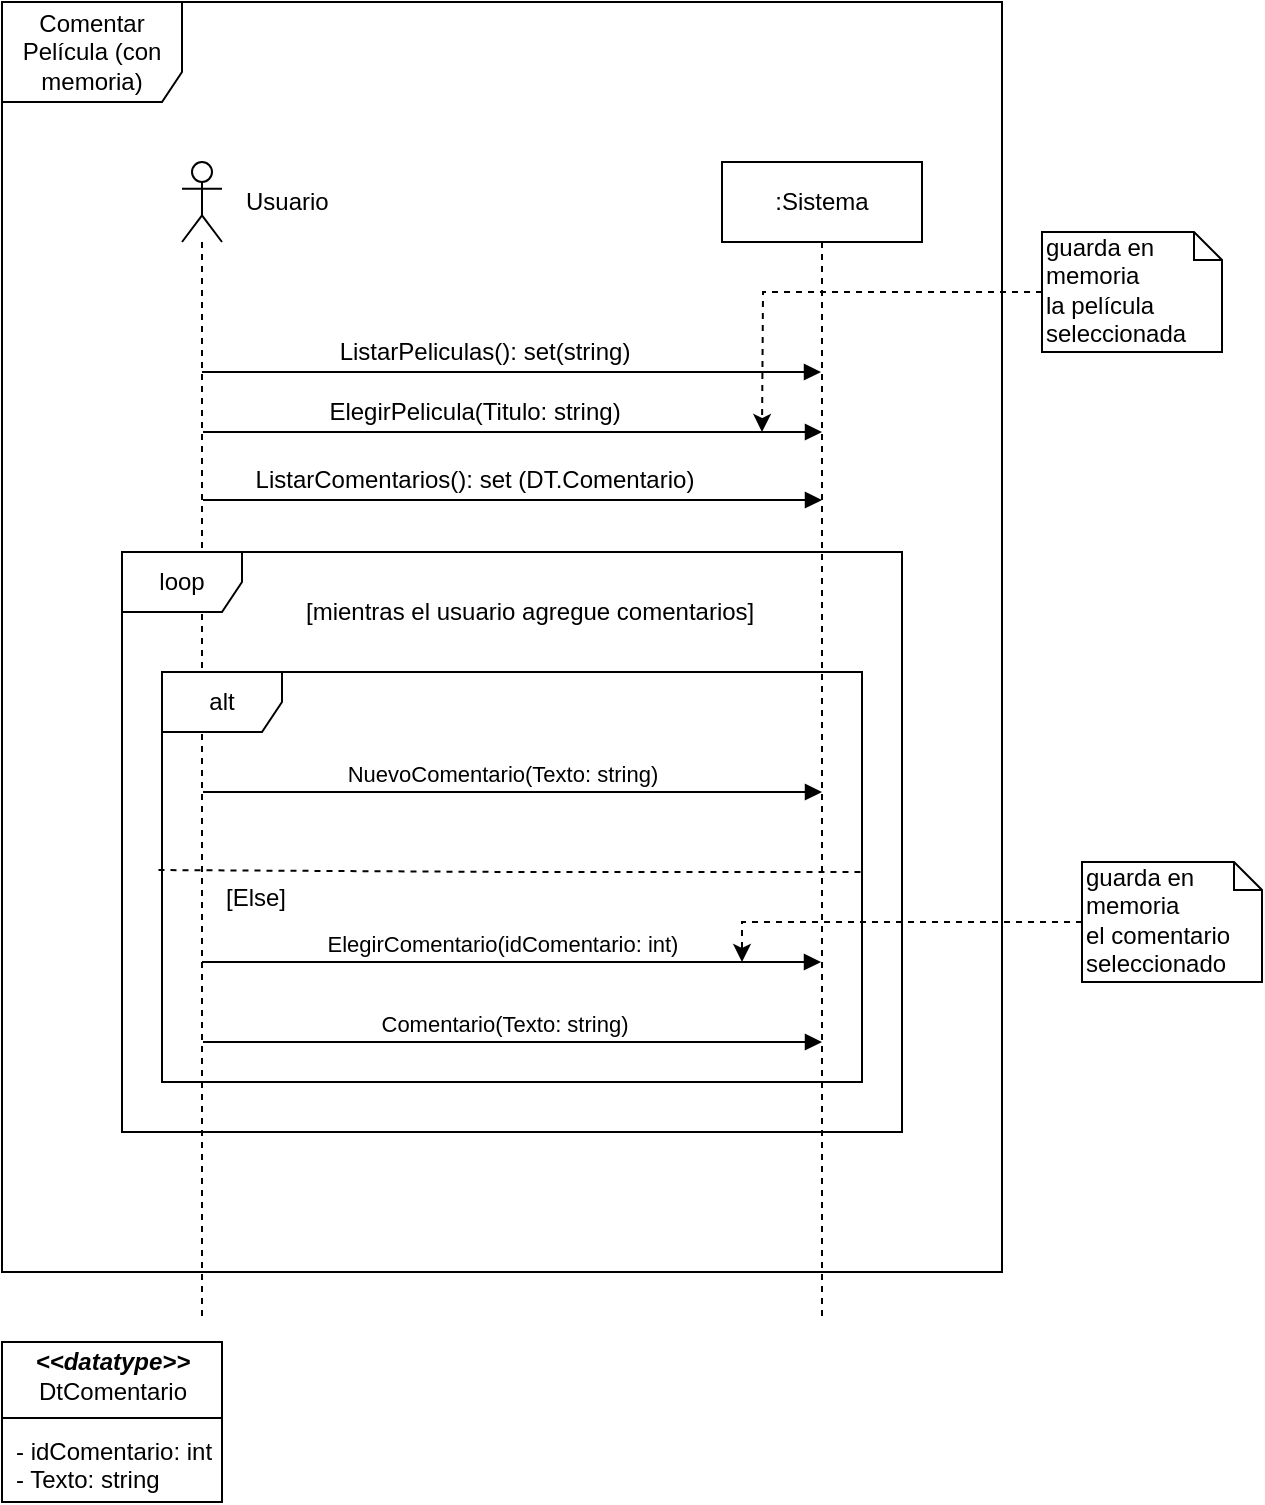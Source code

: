 <mxfile version="10.6.6" type="github"><diagram id="_4H6ZeoJ3ip5fPdCSFzs" name="Page-1"><mxGraphModel dx="895" dy="446" grid="1" gridSize="10" guides="1" tooltips="1" connect="1" arrows="1" fold="1" page="1" pageScale="1" pageWidth="827" pageHeight="1169" math="0" shadow="0"><root><mxCell id="0"/><mxCell id="1" parent="0"/><mxCell id="iHxkR88OcylTWUCXeoWt-1" value="Comentar Película (con memoria)" style="shape=umlFrame;whiteSpace=wrap;html=1;width=90;height=50;" parent="1" vertex="1"><mxGeometry x="80" y="30" width="500" height="635" as="geometry"/></mxCell><mxCell id="iHxkR88OcylTWUCXeoWt-13" value="" style="shape=umlLifeline;participant=umlActor;perimeter=lifelinePerimeter;whiteSpace=wrap;html=1;container=1;collapsible=0;recursiveResize=0;verticalAlign=top;spacingTop=36;labelBackgroundColor=#ffffff;outlineConnect=0;" parent="1" vertex="1"><mxGeometry x="170" y="110" width="20" height="580" as="geometry"/></mxCell><mxCell id="iHxkR88OcylTWUCXeoWt-14" value=":Sistema" style="shape=umlLifeline;perimeter=lifelinePerimeter;whiteSpace=wrap;html=1;container=1;collapsible=0;recursiveResize=0;outlineConnect=0;" parent="1" vertex="1"><mxGeometry x="440" y="110" width="100" height="580" as="geometry"/></mxCell><mxCell id="iHxkR88OcylTWUCXeoWt-15" value="" style="html=1;verticalAlign=bottom;endArrow=block;" parent="1" source="iHxkR88OcylTWUCXeoWt-13" target="iHxkR88OcylTWUCXeoWt-14" edge="1"><mxGeometry width="80" relative="1" as="geometry"><mxPoint x="180" y="285" as="sourcePoint"/><mxPoint x="260" y="285" as="targetPoint"/><Array as="points"><mxPoint x="340" y="215"/></Array></mxGeometry></mxCell><mxCell id="afRvSJXD5rGx_rxZjSp8-1" value="ListarPeliculas(): set(string)" style="text;html=1;resizable=0;points=[];align=center;verticalAlign=middle;labelBackgroundColor=#ffffff;" parent="iHxkR88OcylTWUCXeoWt-15" vertex="1" connectable="0"><mxGeometry x="-0.166" y="3" relative="1" as="geometry"><mxPoint x="11.5" y="-7" as="offset"/></mxGeometry></mxCell><mxCell id="iHxkR88OcylTWUCXeoWt-16" value="loop" style="shape=umlFrame;whiteSpace=wrap;html=1;" parent="1" vertex="1"><mxGeometry x="140" y="305" width="390" height="290" as="geometry"/></mxCell><mxCell id="iHxkR88OcylTWUCXeoWt-17" value="[mientras el usuario agregue comentarios]" style="text;html=1;resizable=0;points=[];autosize=1;align=left;verticalAlign=top;spacingTop=-4;" parent="1" vertex="1"><mxGeometry x="230" y="325" width="240" height="20" as="geometry"/></mxCell><mxCell id="iHxkR88OcylTWUCXeoWt-21" value="alt" style="shape=umlFrame;whiteSpace=wrap;html=1;" parent="1" vertex="1"><mxGeometry x="160" y="365" width="350" height="205" as="geometry"/></mxCell><mxCell id="iHxkR88OcylTWUCXeoWt-23" value="NuevoComentario(Texto: string)" style="html=1;verticalAlign=bottom;endArrow=block;" parent="1" edge="1"><mxGeometry x="-0.034" width="80" relative="1" as="geometry"><mxPoint x="180.5" y="425" as="sourcePoint"/><mxPoint x="490" y="425" as="targetPoint"/><Array as="points"/><mxPoint as="offset"/></mxGeometry></mxCell><mxCell id="iHxkR88OcylTWUCXeoWt-28" value="" style="edgeStyle=orthogonalEdgeStyle;rounded=0;orthogonalLoop=1;jettySize=auto;html=1;dashed=1;" parent="1" source="iHxkR88OcylTWUCXeoWt-27" edge="1"><mxGeometry relative="1" as="geometry"><mxPoint x="460" y="245" as="targetPoint"/><Array as="points"/></mxGeometry></mxCell><mxCell id="iHxkR88OcylTWUCXeoWt-27" value="&lt;div&gt;guarda en &lt;br&gt;&lt;/div&gt;&lt;div&gt;memoria &lt;br&gt;&lt;/div&gt;&lt;div&gt;la película seleccionada&lt;/div&gt;" style="shape=note;whiteSpace=wrap;html=1;size=14;verticalAlign=top;align=left;spacingTop=-6;" parent="1" vertex="1"><mxGeometry x="600" y="145" width="90" height="60" as="geometry"/></mxCell><mxCell id="iHxkR88OcylTWUCXeoWt-31" value="" style="edgeStyle=orthogonalEdgeStyle;rounded=0;orthogonalLoop=1;jettySize=auto;html=1;dashed=1;" parent="1" source="iHxkR88OcylTWUCXeoWt-32" edge="1"><mxGeometry relative="1" as="geometry"><mxPoint x="450" y="510" as="targetPoint"/><Array as="points"><mxPoint x="450" y="490"/></Array></mxGeometry></mxCell><mxCell id="iHxkR88OcylTWUCXeoWt-32" value="&lt;div&gt;guarda en &lt;br&gt;&lt;/div&gt;&lt;div&gt;memoria &lt;br&gt;&lt;/div&gt;&lt;div&gt;el comentario seleccionado&lt;br&gt;&lt;/div&gt;" style="shape=note;whiteSpace=wrap;html=1;size=14;verticalAlign=top;align=left;spacingTop=-6;" parent="1" vertex="1"><mxGeometry x="620" y="460" width="90" height="60" as="geometry"/></mxCell><mxCell id="afRvSJXD5rGx_rxZjSp8-3" value="" style="html=1;verticalAlign=bottom;endArrow=block;" parent="1" edge="1"><mxGeometry width="80" relative="1" as="geometry"><mxPoint x="180.5" y="245" as="sourcePoint"/><mxPoint x="490" y="245" as="targetPoint"/></mxGeometry></mxCell><mxCell id="afRvSJXD5rGx_rxZjSp8-4" value="ElegirPelicula(Titulo: string)" style="text;html=1;resizable=0;points=[];align=center;verticalAlign=middle;labelBackgroundColor=#ffffff;" parent="afRvSJXD5rGx_rxZjSp8-3" vertex="1" connectable="0"><mxGeometry x="-0.166" y="3" relative="1" as="geometry"><mxPoint x="6" y="-7" as="offset"/></mxGeometry></mxCell><mxCell id="afRvSJXD5rGx_rxZjSp8-5" value="" style="html=1;verticalAlign=bottom;endArrow=block;" parent="1" edge="1"><mxGeometry width="80" relative="1" as="geometry"><mxPoint x="180.5" y="279" as="sourcePoint"/><mxPoint x="490" y="279" as="targetPoint"/></mxGeometry></mxCell><mxCell id="afRvSJXD5rGx_rxZjSp8-6" value="ListarComentarios(): set (DT.Comentario)" style="text;html=1;resizable=0;points=[];align=center;verticalAlign=middle;labelBackgroundColor=#ffffff;" parent="afRvSJXD5rGx_rxZjSp8-5" vertex="1" connectable="0"><mxGeometry x="-0.166" y="3" relative="1" as="geometry"><mxPoint x="6" y="-7" as="offset"/></mxGeometry></mxCell><mxCell id="afRvSJXD5rGx_rxZjSp8-7" value="" style="endArrow=none;dashed=1;html=1;exitX=-0.005;exitY=0.483;exitDx=0;exitDy=0;exitPerimeter=0;" parent="1" source="iHxkR88OcylTWUCXeoWt-21" edge="1"><mxGeometry width="50" height="50" relative="1" as="geometry"><mxPoint x="80" y="775" as="sourcePoint"/><mxPoint x="510" y="465" as="targetPoint"/><Array as="points"><mxPoint x="335" y="465"/></Array></mxGeometry></mxCell><mxCell id="afRvSJXD5rGx_rxZjSp8-8" value="ElegirComentario(idComentario: int)" style="html=1;verticalAlign=bottom;endArrow=block;" parent="1" edge="1"><mxGeometry x="-0.031" width="80" relative="1" as="geometry"><mxPoint x="180" y="510" as="sourcePoint"/><mxPoint x="489.5" y="510" as="targetPoint"/><Array as="points"/><mxPoint as="offset"/></mxGeometry></mxCell><mxCell id="afRvSJXD5rGx_rxZjSp8-9" value="Comentario(Texto: string)" style="html=1;verticalAlign=bottom;endArrow=block;" parent="1" edge="1"><mxGeometry x="-0.031" width="80" relative="1" as="geometry"><mxPoint x="180.5" y="550" as="sourcePoint"/><mxPoint x="490" y="550" as="targetPoint"/><Array as="points"/><mxPoint as="offset"/></mxGeometry></mxCell><mxCell id="afRvSJXD5rGx_rxZjSp8-10" value="Usuario" style="text;html=1;resizable=0;points=[];autosize=1;align=left;verticalAlign=top;spacingTop=-4;" parent="1" vertex="1"><mxGeometry x="200" y="120" width="60" height="20" as="geometry"/></mxCell><mxCell id="sjkiEvADlMjGUiYocDPg-1" value="" style="shape=internalStorage;whiteSpace=wrap;html=1;backgroundOutline=1;dx=0;dy=38;" vertex="1" parent="1"><mxGeometry x="80" y="700" width="110" height="80" as="geometry"/></mxCell><mxCell id="sjkiEvADlMjGUiYocDPg-2" value="&lt;i&gt;&lt;b&gt;&amp;lt;&amp;lt;datatype&amp;gt;&amp;gt;&lt;/b&gt;&lt;/i&gt;" style="text;html=1;resizable=0;points=[];autosize=1;align=center;verticalAlign=top;spacingTop=-4;" vertex="1" parent="1"><mxGeometry x="90" y="700" width="90" height="20" as="geometry"/></mxCell><mxCell id="sjkiEvADlMjGUiYocDPg-3" value="DtComentario" style="text;html=1;resizable=0;points=[];autosize=1;align=center;verticalAlign=top;spacingTop=-4;" vertex="1" parent="1"><mxGeometry x="90" y="715" width="90" height="20" as="geometry"/></mxCell><mxCell id="sjkiEvADlMjGUiYocDPg-4" value="- idComentario: int&lt;br&gt;- Texto: string&lt;br&gt;" style="text;html=1;resizable=0;points=[];autosize=1;align=left;verticalAlign=top;spacingTop=-4;" vertex="1" parent="1"><mxGeometry x="85" y="745" width="110" height="30" as="geometry"/></mxCell><mxCell id="sjkiEvADlMjGUiYocDPg-7" value="[Else]" style="text;html=1;resizable=0;points=[];autosize=1;align=left;verticalAlign=top;spacingTop=-4;" vertex="1" parent="1"><mxGeometry x="190" y="467.5" width="50" height="20" as="geometry"/></mxCell></root></mxGraphModel></diagram></mxfile>